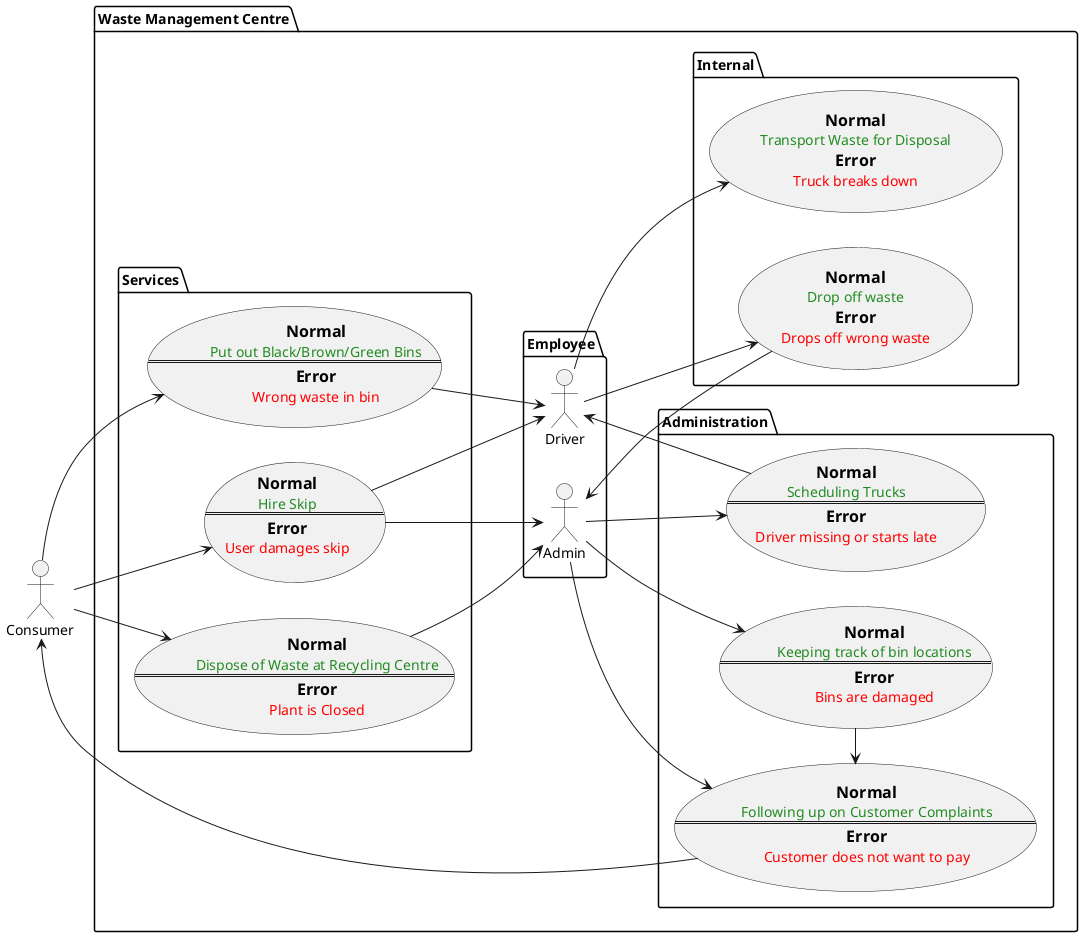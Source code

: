 @startuml Waste Management Company

left to right direction
actor Consumer as c

package "Waste Management Centre" {
	package Employee {
		actor Driver as d
		actor Admin as a
	}

	package Services {
		usecase centre as "
				== Normal
				<color:#228B22>Dispose of Waste at Recycling Centre
				==
				== Error
				<color:#FF0000>Plant is Closed"
		
		usecase bins as "
				== Normal
				<color:#228B22>Put out Black/Brown/Green Bins
				==
				== Error
				<color:#FF0000>Wrong waste in bin"
		
		usecase skip as "
				== Normal
				<color:#228B22>Hire Skip
				==
				== Error
				<color:#FF0000>User damages skip"
	}

	package Internal {
		usecase transport as "
				== Normal
				<color:#228B22>Transport Waste for Disposal
				== Error
				<color:#FF0000>Truck breaks down"

		usecase dropoff as "
				== Normal
				<color:#228B22>Drop off waste
				== Error
				<color:#FF0000>Drops off wrong waste"
	}

	package Administration {

		usecase truckmanage as "
				== Normal
				<color:#228B22>Scheduling Trucks
				==
				== Error
				<color:#FF0000>Driver missing or starts late"

		usecase customermanage as "
				== Normal
				<color:#228B22>Following up on Customer Complaints
				==
				== Error
				<color:#FF0000>Customer does not want to pay"

		usecase binmanage as "
				== Normal
				<color:#228B22>Keeping track of bin locations
				==
				== Error
				<color:#FF0000>Bins are damaged"
	}
}

c --> centre
c --> bins
c --> skip

bins --> d
skip --> d

d --> transport
d --> dropoff

dropoff --> a

a --> truckmanage
a --> customermanage
a --> binmanage

customermanage -> c
truckmanage -> d
binmanage -> customermanage

centre --> a
skip --> a


@enduml
